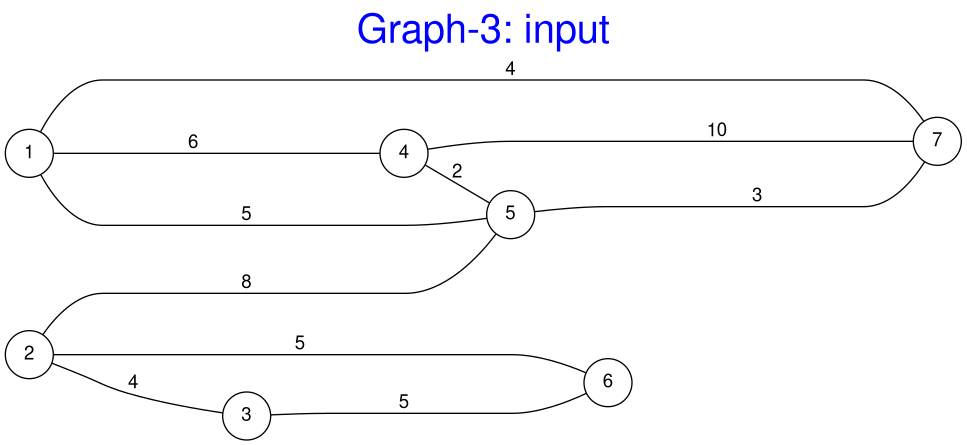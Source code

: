 @startdot
digraph a {
    label = "Graph-3: input"
    labelloc  =  t
    fontsize  = 30
    fontcolor = blue

    fontname="Helvetica,Arial,sans-serif"
    node [fontname="Helvetica,Arial,sans-serif"]
    edge [fontname="Helvetica,Arial,sans-serif"]
    rankdir=LR;
    node [shape = circle];
    edge[arrowhead="none"];
    1 -> 4 [label = "6", minlen=5];
    1 -> 5 [label = "5", minlen=4];
    1 -> 7 [label = "4", minlen=3];
    2 -> 3 [label = "4", minlen=3];
    2 -> 5 [label = "8", minlen=6];
    2 -> 6 [label = "5", minlen=4];
    3 -> 6 [label = "5", minlen=4];
    4 -> 5 [label = "2", minlen=1];
    4 -> 7 [label = "10", minlen=7];
    5 -> 7 [label = "3", minlen=2];
}
@enddot
